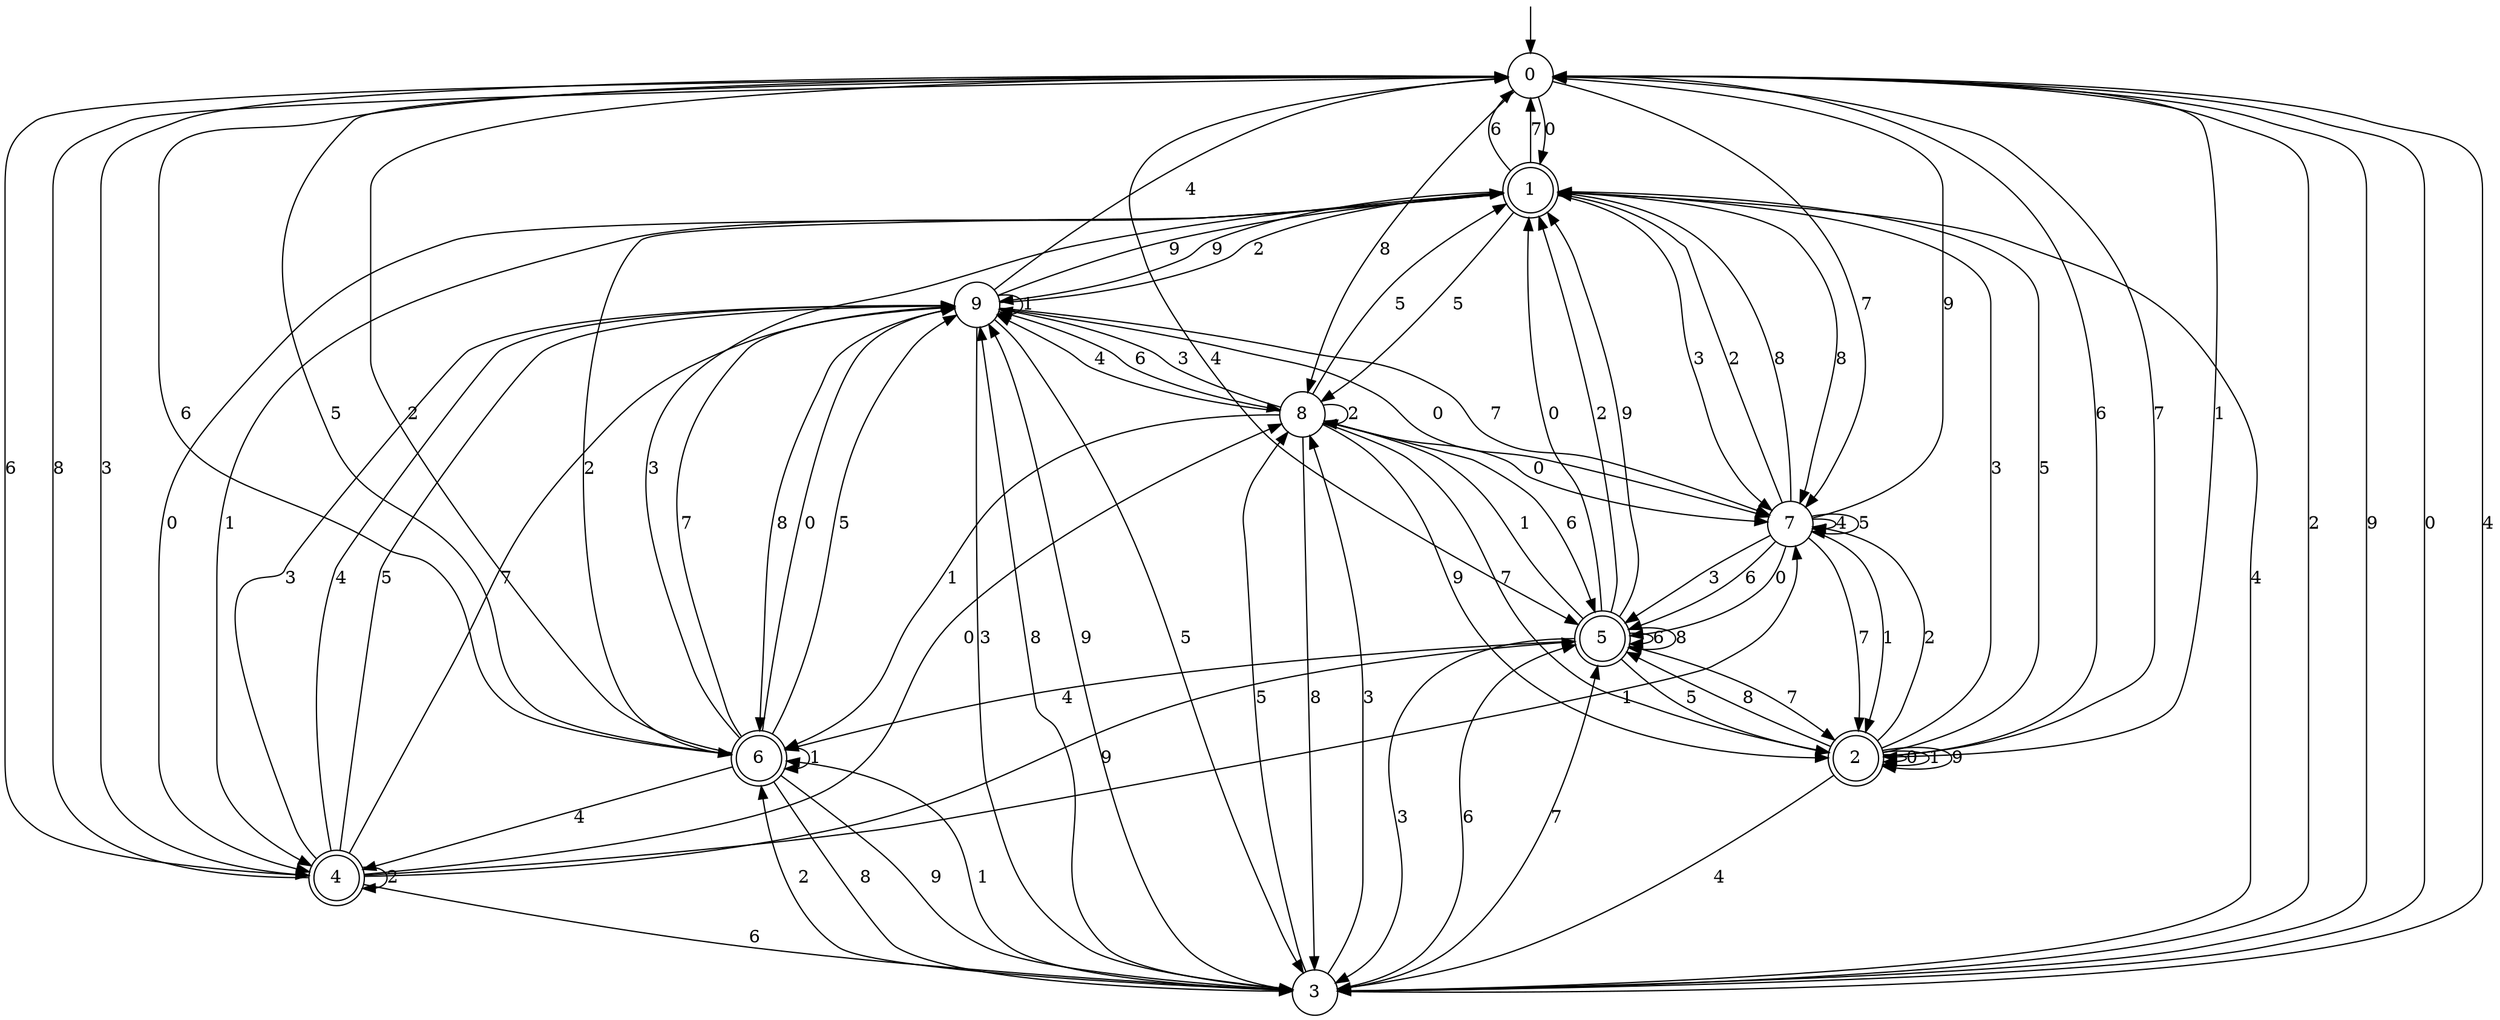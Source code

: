 digraph g {

	s0 [shape="circle" label="0"];
	s1 [shape="doublecircle" label="1"];
	s2 [shape="doublecircle" label="2"];
	s3 [shape="circle" label="3"];
	s4 [shape="doublecircle" label="4"];
	s5 [shape="doublecircle" label="5"];
	s6 [shape="doublecircle" label="6"];
	s7 [shape="circle" label="7"];
	s8 [shape="circle" label="8"];
	s9 [shape="circle" label="9"];
	s0 -> s1 [label="0"];
	s0 -> s2 [label="1"];
	s0 -> s3 [label="2"];
	s0 -> s4 [label="3"];
	s0 -> s5 [label="4"];
	s0 -> s6 [label="5"];
	s0 -> s4 [label="6"];
	s0 -> s7 [label="7"];
	s0 -> s8 [label="8"];
	s0 -> s3 [label="9"];
	s1 -> s4 [label="0"];
	s1 -> s4 [label="1"];
	s1 -> s6 [label="2"];
	s1 -> s7 [label="3"];
	s1 -> s3 [label="4"];
	s1 -> s8 [label="5"];
	s1 -> s0 [label="6"];
	s1 -> s0 [label="7"];
	s1 -> s7 [label="8"];
	s1 -> s9 [label="9"];
	s2 -> s2 [label="0"];
	s2 -> s2 [label="1"];
	s2 -> s7 [label="2"];
	s2 -> s1 [label="3"];
	s2 -> s3 [label="4"];
	s2 -> s1 [label="5"];
	s2 -> s0 [label="6"];
	s2 -> s0 [label="7"];
	s2 -> s5 [label="8"];
	s2 -> s2 [label="9"];
	s3 -> s0 [label="0"];
	s3 -> s6 [label="1"];
	s3 -> s6 [label="2"];
	s3 -> s8 [label="3"];
	s3 -> s0 [label="4"];
	s3 -> s8 [label="5"];
	s3 -> s5 [label="6"];
	s3 -> s5 [label="7"];
	s3 -> s9 [label="8"];
	s3 -> s9 [label="9"];
	s4 -> s8 [label="0"];
	s4 -> s7 [label="1"];
	s4 -> s4 [label="2"];
	s4 -> s9 [label="3"];
	s4 -> s9 [label="4"];
	s4 -> s9 [label="5"];
	s4 -> s3 [label="6"];
	s4 -> s9 [label="7"];
	s4 -> s0 [label="8"];
	s4 -> s5 [label="9"];
	s5 -> s1 [label="0"];
	s5 -> s8 [label="1"];
	s5 -> s1 [label="2"];
	s5 -> s3 [label="3"];
	s5 -> s6 [label="4"];
	s5 -> s2 [label="5"];
	s5 -> s5 [label="6"];
	s5 -> s2 [label="7"];
	s5 -> s5 [label="8"];
	s5 -> s1 [label="9"];
	s6 -> s9 [label="0"];
	s6 -> s6 [label="1"];
	s6 -> s0 [label="2"];
	s6 -> s1 [label="3"];
	s6 -> s4 [label="4"];
	s6 -> s9 [label="5"];
	s6 -> s0 [label="6"];
	s6 -> s9 [label="7"];
	s6 -> s3 [label="8"];
	s6 -> s3 [label="9"];
	s7 -> s5 [label="0"];
	s7 -> s2 [label="1"];
	s7 -> s1 [label="2"];
	s7 -> s5 [label="3"];
	s7 -> s7 [label="4"];
	s7 -> s7 [label="5"];
	s7 -> s5 [label="6"];
	s7 -> s2 [label="7"];
	s7 -> s1 [label="8"];
	s7 -> s0 [label="9"];
	s8 -> s7 [label="0"];
	s8 -> s6 [label="1"];
	s8 -> s8 [label="2"];
	s8 -> s9 [label="3"];
	s8 -> s9 [label="4"];
	s8 -> s1 [label="5"];
	s8 -> s5 [label="6"];
	s8 -> s2 [label="7"];
	s8 -> s3 [label="8"];
	s8 -> s2 [label="9"];
	s9 -> s7 [label="0"];
	s9 -> s9 [label="1"];
	s9 -> s1 [label="2"];
	s9 -> s3 [label="3"];
	s9 -> s0 [label="4"];
	s9 -> s3 [label="5"];
	s9 -> s8 [label="6"];
	s9 -> s7 [label="7"];
	s9 -> s6 [label="8"];
	s9 -> s1 [label="9"];

__start0 [label="" shape="none" width="0" height="0"];
__start0 -> s0;

}
